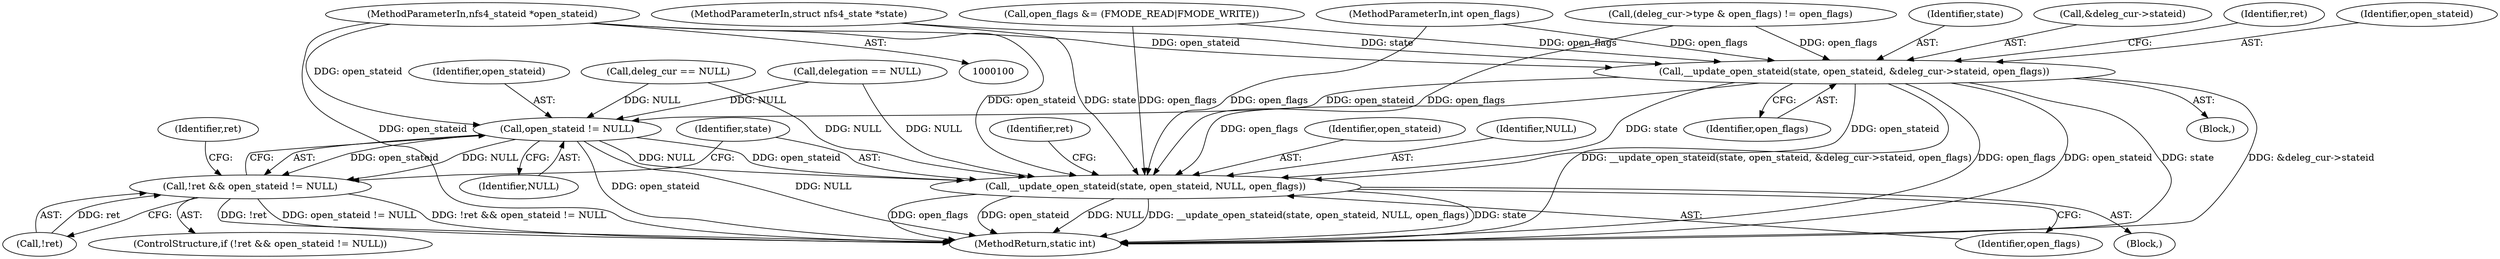 digraph "0_linux_dc0b027dfadfcb8a5504f7d8052754bf8d501ab9_25@pointer" {
"1000102" [label="(MethodParameterIn,nfs4_stateid *open_stateid)"];
"1000182" [label="(Call,__update_open_stateid(state, open_stateid, &deleg_cur->stateid, open_flags))"];
"1000205" [label="(Call,open_stateid != NULL)"];
"1000202" [label="(Call,!ret && open_stateid != NULL)"];
"1000209" [label="(Call,__update_open_stateid(state, open_stateid, NULL, open_flags))"];
"1000219" [label="(MethodReturn,static int)"];
"1000218" [label="(Identifier,ret)"];
"1000118" [label="(Call,open_flags &= (FMODE_READ|FMODE_WRITE))"];
"1000183" [label="(Identifier,state)"];
"1000213" [label="(Identifier,open_flags)"];
"1000211" [label="(Identifier,open_stateid)"];
"1000207" [label="(Identifier,NULL)"];
"1000202" [label="(Call,!ret && open_stateid != NULL)"];
"1000208" [label="(Block,)"];
"1000212" [label="(Identifier,NULL)"];
"1000203" [label="(Call,!ret)"];
"1000105" [label="(Block,)"];
"1000156" [label="(Call,delegation == NULL)"];
"1000201" [label="(ControlStructure,if (!ret && open_stateid != NULL))"];
"1000210" [label="(Identifier,state)"];
"1000104" [label="(MethodParameterIn,int open_flags)"];
"1000102" [label="(MethodParameterIn,nfs4_stateid *open_stateid)"];
"1000189" [label="(Identifier,open_flags)"];
"1000206" [label="(Identifier,open_stateid)"];
"1000147" [label="(Call,(deleg_cur->type & open_flags) != open_flags)"];
"1000185" [label="(Call,&deleg_cur->stateid)"];
"1000215" [label="(Identifier,ret)"];
"1000209" [label="(Call,__update_open_stateid(state, open_stateid, NULL, open_flags))"];
"1000191" [label="(Identifier,ret)"];
"1000184" [label="(Identifier,open_stateid)"];
"1000205" [label="(Call,open_stateid != NULL)"];
"1000131" [label="(Call,deleg_cur == NULL)"];
"1000182" [label="(Call,__update_open_stateid(state, open_stateid, &deleg_cur->stateid, open_flags))"];
"1000101" [label="(MethodParameterIn,struct nfs4_state *state)"];
"1000102" -> "1000100"  [label="AST: "];
"1000102" -> "1000219"  [label="DDG: open_stateid"];
"1000102" -> "1000182"  [label="DDG: open_stateid"];
"1000102" -> "1000205"  [label="DDG: open_stateid"];
"1000102" -> "1000209"  [label="DDG: open_stateid"];
"1000182" -> "1000105"  [label="AST: "];
"1000182" -> "1000189"  [label="CFG: "];
"1000183" -> "1000182"  [label="AST: "];
"1000184" -> "1000182"  [label="AST: "];
"1000185" -> "1000182"  [label="AST: "];
"1000189" -> "1000182"  [label="AST: "];
"1000191" -> "1000182"  [label="CFG: "];
"1000182" -> "1000219"  [label="DDG: &deleg_cur->stateid"];
"1000182" -> "1000219"  [label="DDG: __update_open_stateid(state, open_stateid, &deleg_cur->stateid, open_flags)"];
"1000182" -> "1000219"  [label="DDG: open_flags"];
"1000182" -> "1000219"  [label="DDG: open_stateid"];
"1000182" -> "1000219"  [label="DDG: state"];
"1000101" -> "1000182"  [label="DDG: state"];
"1000147" -> "1000182"  [label="DDG: open_flags"];
"1000118" -> "1000182"  [label="DDG: open_flags"];
"1000104" -> "1000182"  [label="DDG: open_flags"];
"1000182" -> "1000205"  [label="DDG: open_stateid"];
"1000182" -> "1000209"  [label="DDG: state"];
"1000182" -> "1000209"  [label="DDG: open_stateid"];
"1000182" -> "1000209"  [label="DDG: open_flags"];
"1000205" -> "1000202"  [label="AST: "];
"1000205" -> "1000207"  [label="CFG: "];
"1000206" -> "1000205"  [label="AST: "];
"1000207" -> "1000205"  [label="AST: "];
"1000202" -> "1000205"  [label="CFG: "];
"1000205" -> "1000219"  [label="DDG: open_stateid"];
"1000205" -> "1000219"  [label="DDG: NULL"];
"1000205" -> "1000202"  [label="DDG: open_stateid"];
"1000205" -> "1000202"  [label="DDG: NULL"];
"1000156" -> "1000205"  [label="DDG: NULL"];
"1000131" -> "1000205"  [label="DDG: NULL"];
"1000205" -> "1000209"  [label="DDG: open_stateid"];
"1000205" -> "1000209"  [label="DDG: NULL"];
"1000202" -> "1000201"  [label="AST: "];
"1000202" -> "1000203"  [label="CFG: "];
"1000203" -> "1000202"  [label="AST: "];
"1000210" -> "1000202"  [label="CFG: "];
"1000218" -> "1000202"  [label="CFG: "];
"1000202" -> "1000219"  [label="DDG: !ret"];
"1000202" -> "1000219"  [label="DDG: open_stateid != NULL"];
"1000202" -> "1000219"  [label="DDG: !ret && open_stateid != NULL"];
"1000203" -> "1000202"  [label="DDG: ret"];
"1000209" -> "1000208"  [label="AST: "];
"1000209" -> "1000213"  [label="CFG: "];
"1000210" -> "1000209"  [label="AST: "];
"1000211" -> "1000209"  [label="AST: "];
"1000212" -> "1000209"  [label="AST: "];
"1000213" -> "1000209"  [label="AST: "];
"1000215" -> "1000209"  [label="CFG: "];
"1000209" -> "1000219"  [label="DDG: NULL"];
"1000209" -> "1000219"  [label="DDG: __update_open_stateid(state, open_stateid, NULL, open_flags)"];
"1000209" -> "1000219"  [label="DDG: state"];
"1000209" -> "1000219"  [label="DDG: open_flags"];
"1000209" -> "1000219"  [label="DDG: open_stateid"];
"1000101" -> "1000209"  [label="DDG: state"];
"1000156" -> "1000209"  [label="DDG: NULL"];
"1000131" -> "1000209"  [label="DDG: NULL"];
"1000147" -> "1000209"  [label="DDG: open_flags"];
"1000118" -> "1000209"  [label="DDG: open_flags"];
"1000104" -> "1000209"  [label="DDG: open_flags"];
}
